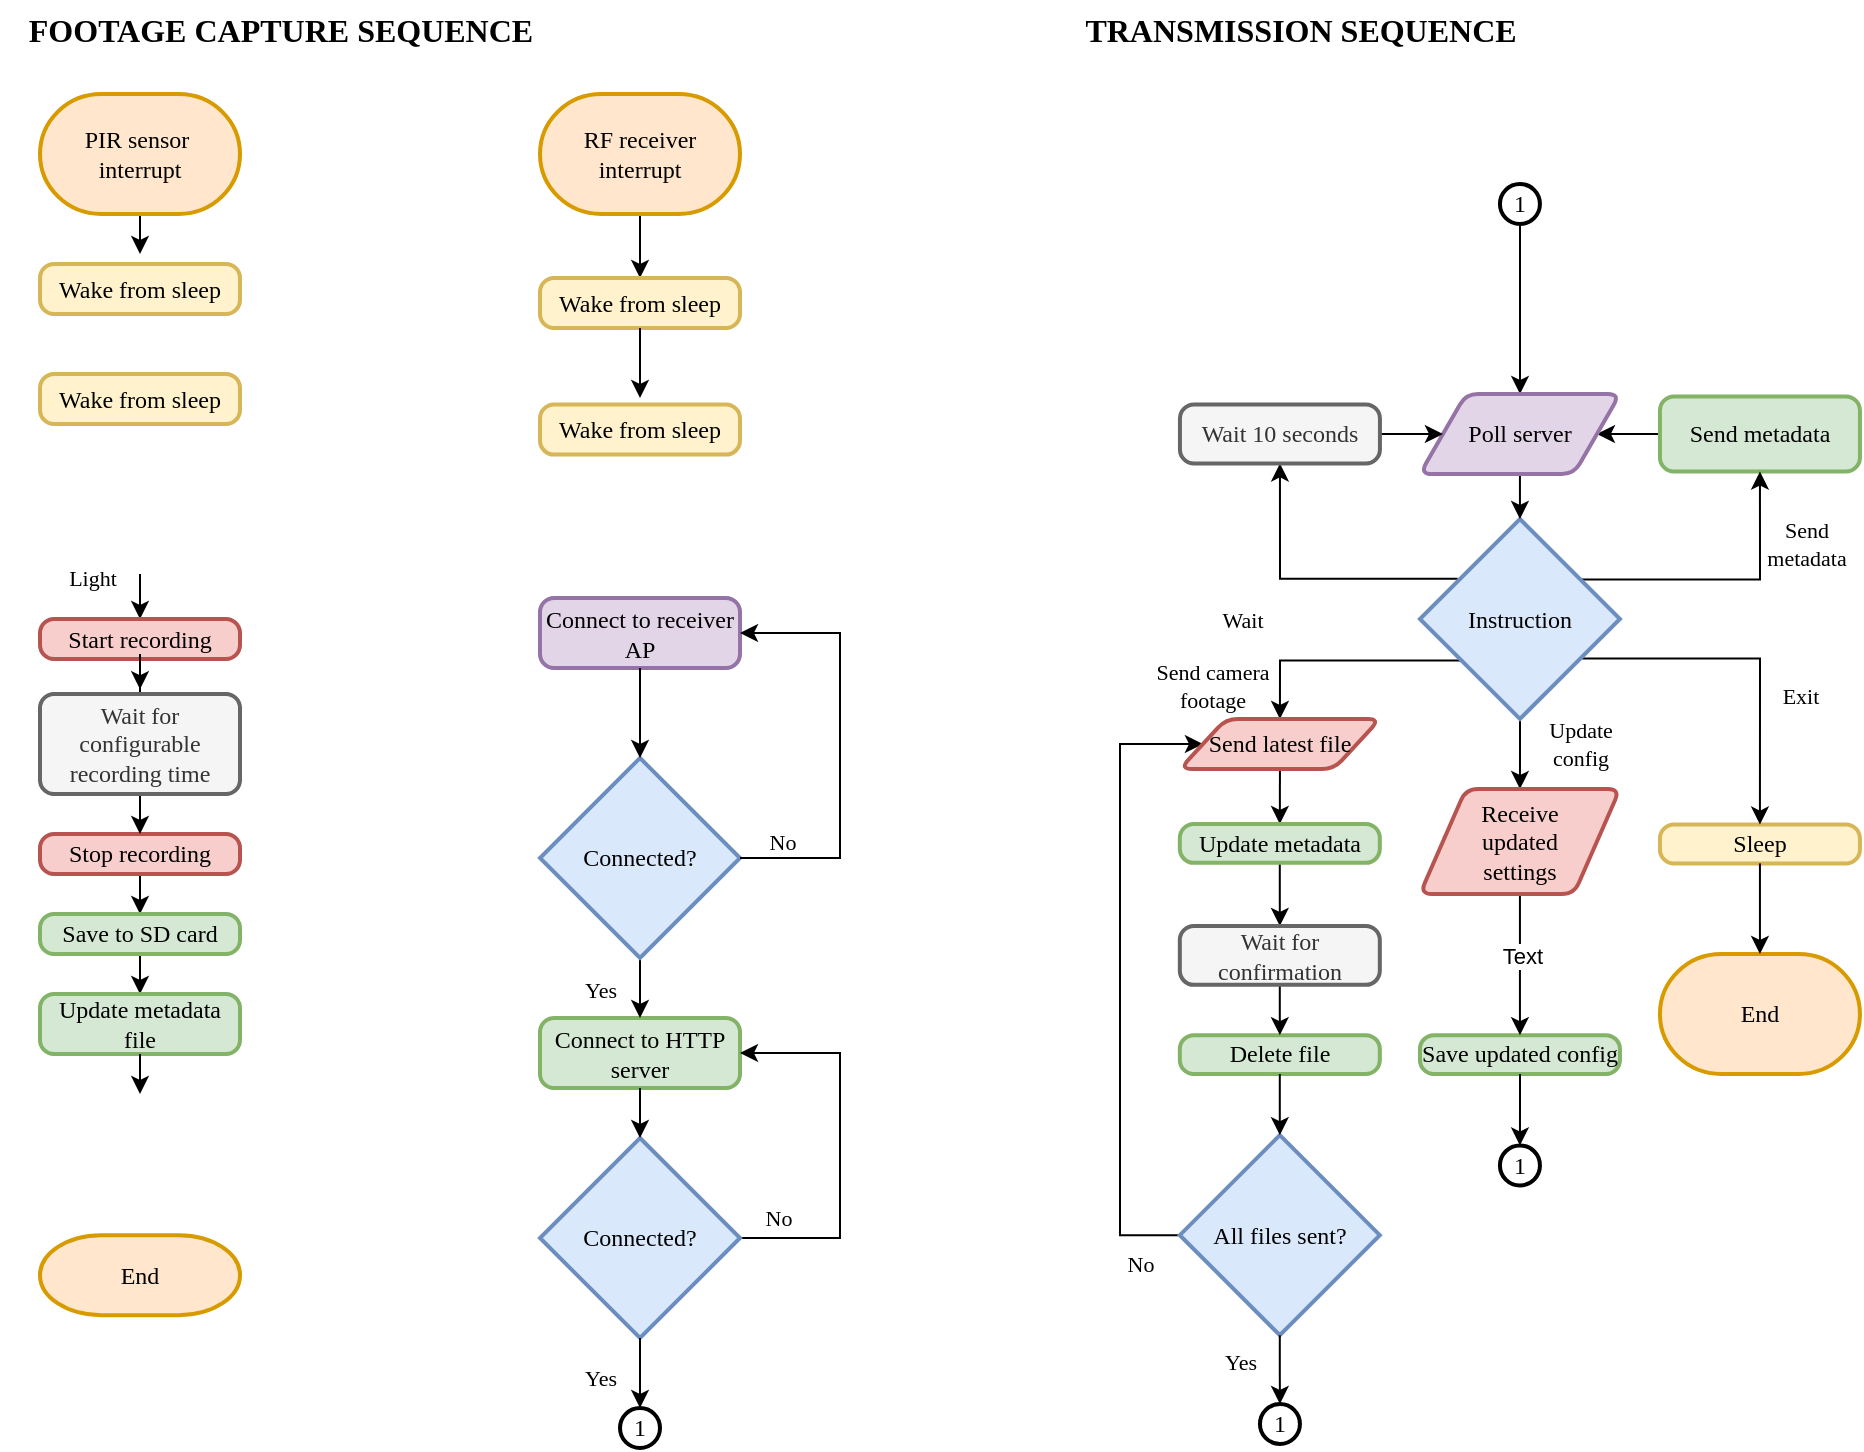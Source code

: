 <mxfile version="24.3.1" type="github">
  <diagram name="Page-1" id="edf60f1a-56cd-e834-aa8a-f176f3a09ee4">
    <mxGraphModel dx="1434" dy="792" grid="1" gridSize="10" guides="1" tooltips="1" connect="1" arrows="1" fold="1" page="1" pageScale="1" pageWidth="1100" pageHeight="850" background="none" math="0" shadow="0">
      <root>
        <mxCell id="0" />
        <mxCell id="1" parent="0" />
        <mxCell id="5ZXFGwmUAfrGcH8a05qJ-16" style="edgeStyle=orthogonalEdgeStyle;rounded=0;orthogonalLoop=1;jettySize=auto;html=1;entryX=0.5;entryY=0;entryDx=0;entryDy=0;fontFamily=Times New Roman;" parent="1" target="5ZXFGwmUAfrGcH8a05qJ-14" edge="1">
          <mxGeometry relative="1" as="geometry">
            <mxPoint x="100" y="295" as="sourcePoint" />
          </mxGeometry>
        </mxCell>
        <mxCell id="5ZXFGwmUAfrGcH8a05qJ-17" value="Light" style="edgeLabel;html=1;align=center;verticalAlign=middle;resizable=0;points=[];fontFamily=Times New Roman;" parent="5ZXFGwmUAfrGcH8a05qJ-16" vertex="1" connectable="0">
          <mxGeometry x="-0.082" y="-2" relative="1" as="geometry">
            <mxPoint x="-22" y="-9" as="offset" />
          </mxGeometry>
        </mxCell>
        <mxCell id="5ZXFGwmUAfrGcH8a05qJ-14" value="Start recording" style="rounded=1;whiteSpace=wrap;html=1;absoluteArcSize=1;arcSize=14;strokeWidth=2;fillColor=#f8cecc;strokeColor=#b85450;fontFamily=Times New Roman;" parent="1" vertex="1">
          <mxGeometry x="50" y="317.5" width="100" height="20" as="geometry" />
        </mxCell>
        <mxCell id="5ZXFGwmUAfrGcH8a05qJ-34" style="edgeStyle=orthogonalEdgeStyle;rounded=0;orthogonalLoop=1;jettySize=auto;html=1;entryX=0.5;entryY=0;entryDx=0;entryDy=0;fontFamily=Times New Roman;" parent="1" source="5ZXFGwmUAfrGcH8a05qJ-20" target="5ZXFGwmUAfrGcH8a05qJ-30" edge="1">
          <mxGeometry relative="1" as="geometry" />
        </mxCell>
        <mxCell id="5ZXFGwmUAfrGcH8a05qJ-20" value="Stop recording" style="rounded=1;whiteSpace=wrap;html=1;absoluteArcSize=1;arcSize=14;strokeWidth=2;fillColor=#f8cecc;strokeColor=#b85450;fontFamily=Times New Roman;" parent="1" vertex="1">
          <mxGeometry x="50" y="425" width="100" height="20" as="geometry" />
        </mxCell>
        <mxCell id="5ZXFGwmUAfrGcH8a05qJ-33" style="edgeStyle=orthogonalEdgeStyle;rounded=0;orthogonalLoop=1;jettySize=auto;html=1;entryX=0.5;entryY=0;entryDx=0;entryDy=0;fontFamily=Times New Roman;exitX=0.5;exitY=1;exitDx=0;exitDy=0;" parent="1" source="ysdGPth_6hGBKLoIkk0C-43" target="5ZXFGwmUAfrGcH8a05qJ-20" edge="1">
          <mxGeometry relative="1" as="geometry">
            <mxPoint x="100" y="475" as="sourcePoint" />
          </mxGeometry>
        </mxCell>
        <mxCell id="5ZXFGwmUAfrGcH8a05qJ-43" style="edgeStyle=orthogonalEdgeStyle;rounded=0;orthogonalLoop=1;jettySize=auto;html=1;entryX=0.5;entryY=0;entryDx=0;entryDy=0;fontFamily=Times New Roman;" parent="1" source="5ZXFGwmUAfrGcH8a05qJ-30" target="5ZXFGwmUAfrGcH8a05qJ-41" edge="1">
          <mxGeometry relative="1" as="geometry" />
        </mxCell>
        <mxCell id="5ZXFGwmUAfrGcH8a05qJ-30" value="Save to SD card" style="rounded=1;whiteSpace=wrap;html=1;absoluteArcSize=1;arcSize=14;strokeWidth=2;fillColor=#d5e8d4;strokeColor=#82b366;fontFamily=Times New Roman;" parent="1" vertex="1">
          <mxGeometry x="50" y="465" width="100" height="20" as="geometry" />
        </mxCell>
        <mxCell id="5ZXFGwmUAfrGcH8a05qJ-31" style="edgeStyle=orthogonalEdgeStyle;rounded=0;orthogonalLoop=1;jettySize=auto;html=1;entryX=0.5;entryY=-0.048;entryDx=0;entryDy=0;entryPerimeter=0;fontFamily=Times New Roman;" parent="1" source="5ZXFGwmUAfrGcH8a05qJ-14" target="ysdGPth_6hGBKLoIkk0C-43" edge="1">
          <mxGeometry relative="1" as="geometry">
            <mxPoint x="100" y="415" as="targetPoint" />
          </mxGeometry>
        </mxCell>
        <mxCell id="5ZXFGwmUAfrGcH8a05qJ-41" value="Update metadata file" style="rounded=1;whiteSpace=wrap;html=1;absoluteArcSize=1;arcSize=14;strokeWidth=2;fillColor=#d5e8d4;strokeColor=#82b366;fontFamily=Times New Roman;" parent="1" vertex="1">
          <mxGeometry x="50" y="505" width="100" height="30" as="geometry" />
        </mxCell>
        <mxCell id="5ZXFGwmUAfrGcH8a05qJ-48" value="" style="edgeStyle=orthogonalEdgeStyle;rounded=0;orthogonalLoop=1;jettySize=auto;html=1;fontFamily=Times New Roman;" parent="1" source="5ZXFGwmUAfrGcH8a05qJ-46" edge="1">
          <mxGeometry relative="1" as="geometry">
            <mxPoint x="100" y="135" as="targetPoint" />
          </mxGeometry>
        </mxCell>
        <mxCell id="5ZXFGwmUAfrGcH8a05qJ-46" value="&lt;div&gt;PIR sensor&amp;nbsp;&lt;/div&gt;&lt;div&gt;interrupt&lt;/div&gt;" style="strokeWidth=2;html=1;shape=mxgraph.flowchart.terminator;whiteSpace=wrap;fillColor=#ffe6cc;strokeColor=#d79b00;fontFamily=Times New Roman;" parent="1" vertex="1">
          <mxGeometry x="50" y="55" width="100" height="60" as="geometry" />
        </mxCell>
        <mxCell id="5ZXFGwmUAfrGcH8a05qJ-47" value="End" style="strokeWidth=2;html=1;shape=mxgraph.flowchart.terminator;whiteSpace=wrap;fillColor=#ffe6cc;strokeColor=#d79b00;fontFamily=Times New Roman;" parent="1" vertex="1">
          <mxGeometry x="50" y="625.57" width="100" height="40" as="geometry" />
        </mxCell>
        <mxCell id="ysdGPth_6hGBKLoIkk0C-13" style="edgeStyle=orthogonalEdgeStyle;rounded=0;orthogonalLoop=1;jettySize=auto;html=1;entryX=0.5;entryY=0;entryDx=0;entryDy=0;fontFamily=Times New Roman;" parent="1" source="ysdGPth_6hGBKLoIkk0C-1" target="ysdGPth_6hGBKLoIkk0C-3" edge="1">
          <mxGeometry relative="1" as="geometry">
            <Array as="points">
              <mxPoint x="350" y="97" />
            </Array>
          </mxGeometry>
        </mxCell>
        <mxCell id="ysdGPth_6hGBKLoIkk0C-1" value="RF receiver interrupt" style="strokeWidth=2;html=1;shape=mxgraph.flowchart.terminator;whiteSpace=wrap;fillColor=#ffe6cc;strokeColor=#d79b00;fontFamily=Times New Roman;" parent="1" vertex="1">
          <mxGeometry x="300" y="55" width="100" height="60" as="geometry" />
        </mxCell>
        <mxCell id="ysdGPth_6hGBKLoIkk0C-3" value="Wake from sleep" style="rounded=1;whiteSpace=wrap;html=1;absoluteArcSize=1;arcSize=14;strokeWidth=2;fillColor=#fff2cc;strokeColor=#d6b656;fontFamily=Times New Roman;" parent="1" vertex="1">
          <mxGeometry x="300" y="147" width="100" height="25" as="geometry" />
        </mxCell>
        <mxCell id="ysdGPth_6hGBKLoIkk0C-7" value="Connect to receiver AP" style="rounded=1;whiteSpace=wrap;html=1;absoluteArcSize=1;arcSize=14;strokeWidth=2;fillColor=#e1d5e7;strokeColor=#9673a6;fontFamily=Times New Roman;" parent="1" vertex="1">
          <mxGeometry x="300" y="307" width="100" height="35" as="geometry" />
        </mxCell>
        <mxCell id="ysdGPth_6hGBKLoIkk0C-8" value="Connect to HTTP server" style="rounded=1;whiteSpace=wrap;html=1;absoluteArcSize=1;arcSize=14;strokeWidth=2;fillColor=#d5e8d4;strokeColor=#82b366;fontFamily=Times New Roman;" parent="1" vertex="1">
          <mxGeometry x="300" y="517" width="100" height="35" as="geometry" />
        </mxCell>
        <mxCell id="ysdGPth_6hGBKLoIkk0C-20" style="edgeStyle=orthogonalEdgeStyle;rounded=0;orthogonalLoop=1;jettySize=auto;html=1;entryX=0.5;entryY=0;entryDx=0;entryDy=0;fontFamily=Times New Roman;" parent="1" source="ysdGPth_6hGBKLoIkk0C-9" target="ysdGPth_6hGBKLoIkk0C-8" edge="1">
          <mxGeometry relative="1" as="geometry" />
        </mxCell>
        <mxCell id="ysdGPth_6hGBKLoIkk0C-26" value="Yes" style="edgeLabel;html=1;align=center;verticalAlign=middle;resizable=0;points=[];fontFamily=Times New Roman;" parent="ysdGPth_6hGBKLoIkk0C-20" vertex="1" connectable="0">
          <mxGeometry x="-0.222" y="3" relative="1" as="geometry">
            <mxPoint x="-23" y="-4" as="offset" />
          </mxGeometry>
        </mxCell>
        <mxCell id="ysdGPth_6hGBKLoIkk0C-9" value="Connected?" style="strokeWidth=2;html=1;shape=mxgraph.flowchart.decision;whiteSpace=wrap;fontFamily=Times New Roman;fillColor=#dae8fc;strokeColor=#6c8ebf;" parent="1" vertex="1">
          <mxGeometry x="300" y="387" width="100" height="100" as="geometry" />
        </mxCell>
        <mxCell id="ysdGPth_6hGBKLoIkk0C-10" value="End" style="strokeWidth=2;html=1;shape=mxgraph.flowchart.terminator;whiteSpace=wrap;fillColor=#ffe6cc;strokeColor=#d79b00;fontFamily=Times New Roman;" parent="1" vertex="1">
          <mxGeometry x="859.97" y="485.0" width="100" height="60" as="geometry" />
        </mxCell>
        <mxCell id="ysdGPth_6hGBKLoIkk0C-11" value="Sleep" style="rounded=1;whiteSpace=wrap;html=1;absoluteArcSize=1;arcSize=14;strokeWidth=2;fillColor=#fff2cc;strokeColor=#d6b656;fontFamily=Times New Roman;" parent="1" vertex="1">
          <mxGeometry x="859.97" y="420.29" width="100" height="19.43" as="geometry" />
        </mxCell>
        <mxCell id="ysdGPth_6hGBKLoIkk0C-27" style="edgeStyle=orthogonalEdgeStyle;rounded=0;orthogonalLoop=1;jettySize=auto;html=1;entryX=1;entryY=0.5;entryDx=0;entryDy=0;exitX=1;exitY=0.5;exitDx=0;exitDy=0;exitPerimeter=0;fontFamily=Times New Roman;" parent="1" source="ysdGPth_6hGBKLoIkk0C-12" target="ysdGPth_6hGBKLoIkk0C-8" edge="1">
          <mxGeometry relative="1" as="geometry">
            <Array as="points">
              <mxPoint x="450" y="627" />
              <mxPoint x="450" y="535" />
            </Array>
          </mxGeometry>
        </mxCell>
        <mxCell id="ysdGPth_6hGBKLoIkk0C-28" value="No" style="edgeLabel;html=1;align=center;verticalAlign=middle;resizable=0;points=[];fontFamily=Times New Roman;" parent="ysdGPth_6hGBKLoIkk0C-27" vertex="1" connectable="0">
          <mxGeometry x="-0.79" y="-2" relative="1" as="geometry">
            <mxPoint x="-1" y="-12" as="offset" />
          </mxGeometry>
        </mxCell>
        <mxCell id="ysdGPth_6hGBKLoIkk0C-12" value="Connected?" style="strokeWidth=2;html=1;shape=mxgraph.flowchart.decision;whiteSpace=wrap;fontFamily=Times New Roman;fillColor=#dae8fc;strokeColor=#6c8ebf;" parent="1" vertex="1">
          <mxGeometry x="300" y="577" width="100" height="100" as="geometry" />
        </mxCell>
        <mxCell id="ysdGPth_6hGBKLoIkk0C-14" style="edgeStyle=orthogonalEdgeStyle;rounded=0;orthogonalLoop=1;jettySize=auto;html=1;entryX=0.5;entryY=0;entryDx=0;entryDy=0;entryPerimeter=0;fontFamily=Times New Roman;" parent="1" source="ysdGPth_6hGBKLoIkk0C-3" edge="1">
          <mxGeometry relative="1" as="geometry">
            <mxPoint x="350" y="207" as="targetPoint" />
          </mxGeometry>
        </mxCell>
        <mxCell id="ysdGPth_6hGBKLoIkk0C-21" style="edgeStyle=orthogonalEdgeStyle;rounded=0;orthogonalLoop=1;jettySize=auto;html=1;entryX=0.5;entryY=0;entryDx=0;entryDy=0;entryPerimeter=0;fontFamily=Times New Roman;" parent="1" source="ysdGPth_6hGBKLoIkk0C-8" target="ysdGPth_6hGBKLoIkk0C-12" edge="1">
          <mxGeometry relative="1" as="geometry" />
        </mxCell>
        <mxCell id="ysdGPth_6hGBKLoIkk0C-22" style="edgeStyle=orthogonalEdgeStyle;rounded=0;orthogonalLoop=1;jettySize=auto;html=1;entryX=0.5;entryY=0;entryDx=0;entryDy=0;entryPerimeter=0;fontFamily=Times New Roman;" parent="1" source="ysdGPth_6hGBKLoIkk0C-7" target="ysdGPth_6hGBKLoIkk0C-9" edge="1">
          <mxGeometry relative="1" as="geometry">
            <Array as="points">
              <mxPoint x="350" y="347" />
              <mxPoint x="350" y="347" />
            </Array>
          </mxGeometry>
        </mxCell>
        <mxCell id="ysdGPth_6hGBKLoIkk0C-24" style="edgeStyle=orthogonalEdgeStyle;rounded=0;orthogonalLoop=1;jettySize=auto;html=1;entryX=1;entryY=0.5;entryDx=0;entryDy=0;fontFamily=Times New Roman;" parent="1" source="ysdGPth_6hGBKLoIkk0C-9" target="ysdGPth_6hGBKLoIkk0C-7" edge="1">
          <mxGeometry relative="1" as="geometry">
            <Array as="points">
              <mxPoint x="450" y="437" />
              <mxPoint x="450" y="325" />
            </Array>
            <mxPoint x="350" y="207" as="targetPoint" />
          </mxGeometry>
        </mxCell>
        <mxCell id="ysdGPth_6hGBKLoIkk0C-25" value="No" style="edgeLabel;html=1;align=center;verticalAlign=middle;resizable=0;points=[];fontFamily=Times New Roman;" parent="ysdGPth_6hGBKLoIkk0C-24" vertex="1" connectable="0">
          <mxGeometry x="-0.846" y="1" relative="1" as="geometry">
            <mxPoint x="4" y="-7" as="offset" />
          </mxGeometry>
        </mxCell>
        <mxCell id="ysdGPth_6hGBKLoIkk0C-45" style="edgeStyle=orthogonalEdgeStyle;rounded=0;orthogonalLoop=1;jettySize=auto;html=1;fontFamily=Times New Roman;entryX=1;entryY=0.5;entryDx=0;entryDy=0;" parent="1" source="ysdGPth_6hGBKLoIkk0C-29" target="ysdGPth_6hGBKLoIkk0C-105" edge="1">
          <mxGeometry relative="1" as="geometry">
            <mxPoint x="790" y="190" as="targetPoint" />
          </mxGeometry>
        </mxCell>
        <mxCell id="ysdGPth_6hGBKLoIkk0C-29" value="Send metadata" style="rounded=1;whiteSpace=wrap;html=1;absoluteArcSize=1;arcSize=14;strokeWidth=2;fillColor=#d5e8d4;strokeColor=#82b366;fontFamily=Times New Roman;" parent="1" vertex="1">
          <mxGeometry x="859.97" y="206.25" width="100" height="37.5" as="geometry" />
        </mxCell>
        <mxCell id="ysdGPth_6hGBKLoIkk0C-42" style="edgeStyle=orthogonalEdgeStyle;rounded=0;orthogonalLoop=1;jettySize=auto;html=1;entryX=0.5;entryY=0;entryDx=0;entryDy=0;entryPerimeter=0;fontFamily=Times New Roman;" parent="1" source="5ZXFGwmUAfrGcH8a05qJ-41" edge="1">
          <mxGeometry relative="1" as="geometry">
            <mxPoint x="100" y="555" as="targetPoint" />
          </mxGeometry>
        </mxCell>
        <mxCell id="ysdGPth_6hGBKLoIkk0C-43" value="Wait for configurable recording time" style="rounded=1;whiteSpace=wrap;html=1;absoluteArcSize=1;arcSize=14;strokeWidth=2;fillColor=#f5f5f5;strokeColor=#666666;fontFamily=Times New Roman;fontColor=#333333;" parent="1" vertex="1">
          <mxGeometry x="50" y="355" width="100" height="50" as="geometry" />
        </mxCell>
        <mxCell id="ysdGPth_6hGBKLoIkk0C-50" style="edgeStyle=orthogonalEdgeStyle;rounded=0;orthogonalLoop=1;jettySize=auto;html=1;exitX=0.189;exitY=0.299;exitDx=0;exitDy=0;exitPerimeter=0;fontFamily=Times New Roman;entryX=0.5;entryY=1;entryDx=0;entryDy=0;" parent="1" source="ysdGPth_6hGBKLoIkk0C-46" target="8wMr0uCC5O4KT8hbaWq0-5" edge="1">
          <mxGeometry relative="1" as="geometry">
            <mxPoint x="590" y="260" as="targetPoint" />
            <Array as="points">
              <mxPoint x="670" y="297" />
            </Array>
          </mxGeometry>
        </mxCell>
        <mxCell id="ysdGPth_6hGBKLoIkk0C-52" value="Wait" style="edgeLabel;html=1;align=center;verticalAlign=middle;resizable=0;points=[];fontFamily=Times New Roman;" parent="ysdGPth_6hGBKLoIkk0C-50" vertex="1" connectable="0">
          <mxGeometry x="-0.052" y="1" relative="1" as="geometry">
            <mxPoint x="-39" y="19" as="offset" />
          </mxGeometry>
        </mxCell>
        <mxCell id="ysdGPth_6hGBKLoIkk0C-59" style="edgeStyle=orthogonalEdgeStyle;rounded=0;orthogonalLoop=1;jettySize=auto;html=1;entryX=0.5;entryY=1;entryDx=0;entryDy=0;exitX=0.796;exitY=0.302;exitDx=0;exitDy=0;exitPerimeter=0;fontFamily=Times New Roman;" parent="1" source="ysdGPth_6hGBKLoIkk0C-46" target="ysdGPth_6hGBKLoIkk0C-29" edge="1">
          <mxGeometry relative="1" as="geometry">
            <Array as="points">
              <mxPoint x="910" y="298" />
            </Array>
          </mxGeometry>
        </mxCell>
        <mxCell id="ysdGPth_6hGBKLoIkk0C-60" value="Send&lt;br&gt;metadata" style="edgeLabel;html=1;align=center;verticalAlign=middle;resizable=0;points=[];fontFamily=Times New Roman;" parent="ysdGPth_6hGBKLoIkk0C-59" vertex="1" connectable="0">
          <mxGeometry x="-0.002" y="1" relative="1" as="geometry">
            <mxPoint x="41" y="-17" as="offset" />
          </mxGeometry>
        </mxCell>
        <mxCell id="ysdGPth_6hGBKLoIkk0C-70" style="edgeStyle=orthogonalEdgeStyle;rounded=0;orthogonalLoop=1;jettySize=auto;html=1;exitX=0.775;exitY=0.708;exitDx=0;exitDy=0;exitPerimeter=0;fontFamily=Times New Roman;entryX=0.5;entryY=0;entryDx=0;entryDy=0;" parent="1" source="ysdGPth_6hGBKLoIkk0C-46" target="ysdGPth_6hGBKLoIkk0C-106" edge="1">
          <mxGeometry relative="1" as="geometry">
            <mxPoint x="670" y="318" as="targetPoint" />
            <Array as="points">
              <mxPoint x="670" y="338" />
            </Array>
          </mxGeometry>
        </mxCell>
        <mxCell id="ysdGPth_6hGBKLoIkk0C-71" value="Send camera&lt;br&gt;footage" style="edgeLabel;html=1;align=center;verticalAlign=middle;resizable=0;points=[];fontFamily=Times New Roman;" parent="ysdGPth_6hGBKLoIkk0C-70" vertex="1" connectable="0">
          <mxGeometry x="0.41" y="-1" relative="1" as="geometry">
            <mxPoint x="-57" y="13" as="offset" />
          </mxGeometry>
        </mxCell>
        <mxCell id="ysdGPth_6hGBKLoIkk0C-92" style="edgeStyle=orthogonalEdgeStyle;rounded=0;orthogonalLoop=1;jettySize=auto;html=1;entryX=0.5;entryY=0;entryDx=0;entryDy=0;exitX=0.811;exitY=0.698;exitDx=0;exitDy=0;exitPerimeter=0;fontFamily=Times New Roman;" parent="1" source="ysdGPth_6hGBKLoIkk0C-46" target="ysdGPth_6hGBKLoIkk0C-11" edge="1">
          <mxGeometry relative="1" as="geometry">
            <Array as="points">
              <mxPoint x="909.97" y="337.5" />
            </Array>
          </mxGeometry>
        </mxCell>
        <mxCell id="ysdGPth_6hGBKLoIkk0C-93" value="Exit" style="edgeLabel;html=1;align=center;verticalAlign=middle;resizable=0;points=[];fontFamily=Times New Roman;" parent="ysdGPth_6hGBKLoIkk0C-92" vertex="1" connectable="0">
          <mxGeometry x="0.266" relative="1" as="geometry">
            <mxPoint x="20" y="-2" as="offset" />
          </mxGeometry>
        </mxCell>
        <mxCell id="ysdGPth_6hGBKLoIkk0C-108" style="edgeStyle=orthogonalEdgeStyle;rounded=0;orthogonalLoop=1;jettySize=auto;html=1;entryX=0.5;entryY=0;entryDx=0;entryDy=0;fontFamily=Times New Roman;" parent="1" source="ysdGPth_6hGBKLoIkk0C-46" target="ysdGPth_6hGBKLoIkk0C-107" edge="1">
          <mxGeometry relative="1" as="geometry" />
        </mxCell>
        <mxCell id="ysdGPth_6hGBKLoIkk0C-110" value="&lt;div&gt;Update&lt;/div&gt;&lt;div&gt;config&lt;br&gt;&lt;/div&gt;" style="edgeLabel;html=1;align=center;verticalAlign=middle;resizable=0;points=[];fontFamily=Times New Roman;" parent="ysdGPth_6hGBKLoIkk0C-108" vertex="1" connectable="0">
          <mxGeometry x="-0.451" relative="1" as="geometry">
            <mxPoint x="30" as="offset" />
          </mxGeometry>
        </mxCell>
        <mxCell id="ysdGPth_6hGBKLoIkk0C-46" value="Instruction" style="strokeWidth=2;html=1;shape=mxgraph.flowchart.decision;whiteSpace=wrap;fontFamily=Times New Roman;fillColor=#dae8fc;strokeColor=#6c8ebf;" parent="1" vertex="1">
          <mxGeometry x="739.97" y="267.5" width="100" height="100" as="geometry" />
        </mxCell>
        <mxCell id="ysdGPth_6hGBKLoIkk0C-49" value="Save updated config" style="rounded=1;whiteSpace=wrap;html=1;absoluteArcSize=1;arcSize=14;strokeWidth=2;fillColor=#d5e8d4;strokeColor=#82b366;fontFamily=Times New Roman;" parent="1" vertex="1">
          <mxGeometry x="739.97" y="525.57" width="100" height="19.43" as="geometry" />
        </mxCell>
        <mxCell id="ysdGPth_6hGBKLoIkk0C-58" style="edgeStyle=orthogonalEdgeStyle;rounded=0;orthogonalLoop=1;jettySize=auto;html=1;entryX=0.5;entryY=0;entryDx=0;entryDy=0;entryPerimeter=0;fontFamily=Times New Roman;exitX=0.5;exitY=1;exitDx=0;exitDy=0;" parent="1" source="ysdGPth_6hGBKLoIkk0C-105" target="ysdGPth_6hGBKLoIkk0C-46" edge="1">
          <mxGeometry relative="1" as="geometry">
            <mxPoint x="790" y="245" as="sourcePoint" />
          </mxGeometry>
        </mxCell>
        <mxCell id="ysdGPth_6hGBKLoIkk0C-67" style="edgeStyle=orthogonalEdgeStyle;rounded=0;orthogonalLoop=1;jettySize=auto;html=1;entryX=0.5;entryY=0;entryDx=0;entryDy=0;fontFamily=Times New Roman;exitX=0.5;exitY=1;exitDx=0;exitDy=0;" parent="1" source="ysdGPth_6hGBKLoIkk0C-106" target="ysdGPth_6hGBKLoIkk0C-63" edge="1">
          <mxGeometry relative="1" as="geometry">
            <mxPoint x="710" y="400" as="sourcePoint" />
          </mxGeometry>
        </mxCell>
        <mxCell id="ysdGPth_6hGBKLoIkk0C-65" style="edgeStyle=orthogonalEdgeStyle;rounded=0;orthogonalLoop=1;jettySize=auto;html=1;exitX=0;exitY=0.5;exitDx=0;exitDy=0;exitPerimeter=0;fontFamily=Times New Roman;entryX=0;entryY=0.5;entryDx=0;entryDy=0;" parent="1" source="ysdGPth_6hGBKLoIkk0C-62" target="ysdGPth_6hGBKLoIkk0C-106" edge="1">
          <mxGeometry relative="1" as="geometry">
            <mxPoint x="600" y="380" as="targetPoint" />
            <Array as="points">
              <mxPoint x="590" y="626" />
              <mxPoint x="590" y="380" />
            </Array>
          </mxGeometry>
        </mxCell>
        <mxCell id="ysdGPth_6hGBKLoIkk0C-66" value="No" style="edgeLabel;html=1;align=center;verticalAlign=middle;resizable=0;points=[];fontFamily=Times New Roman;" parent="ysdGPth_6hGBKLoIkk0C-65" vertex="1" connectable="0">
          <mxGeometry x="-0.428" y="-3" relative="1" as="geometry">
            <mxPoint x="7" y="75" as="offset" />
          </mxGeometry>
        </mxCell>
        <mxCell id="ysdGPth_6hGBKLoIkk0C-62" value="All files sent?" style="strokeWidth=2;html=1;shape=mxgraph.flowchart.decision;whiteSpace=wrap;fontFamily=Times New Roman;fillColor=#dae8fc;strokeColor=#6c8ebf;" parent="1" vertex="1">
          <mxGeometry x="619.91" y="575.57" width="100" height="100" as="geometry" />
        </mxCell>
        <mxCell id="ysdGPth_6hGBKLoIkk0C-84" style="edgeStyle=orthogonalEdgeStyle;rounded=0;orthogonalLoop=1;jettySize=auto;html=1;entryX=0.5;entryY=0;entryDx=0;entryDy=0;fontFamily=Times New Roman;" parent="1" source="ysdGPth_6hGBKLoIkk0C-63" target="ysdGPth_6hGBKLoIkk0C-83" edge="1">
          <mxGeometry relative="1" as="geometry" />
        </mxCell>
        <mxCell id="ysdGPth_6hGBKLoIkk0C-63" value="Update metadata" style="rounded=1;whiteSpace=wrap;html=1;absoluteArcSize=1;arcSize=14;strokeWidth=2;fillColor=#d5e8d4;strokeColor=#82b366;fontFamily=Times New Roman;" parent="1" vertex="1">
          <mxGeometry x="619.91" y="420" width="100" height="19.43" as="geometry" />
        </mxCell>
        <mxCell id="ysdGPth_6hGBKLoIkk0C-64" value="Delete file" style="rounded=1;whiteSpace=wrap;html=1;absoluteArcSize=1;arcSize=14;strokeWidth=2;fillColor=#d5e8d4;strokeColor=#82b366;fontFamily=Times New Roman;" parent="1" vertex="1">
          <mxGeometry x="619.91" y="525.57" width="100" height="19.43" as="geometry" />
        </mxCell>
        <mxCell id="ysdGPth_6hGBKLoIkk0C-69" style="edgeStyle=orthogonalEdgeStyle;rounded=0;orthogonalLoop=1;jettySize=auto;html=1;entryX=0.5;entryY=0;entryDx=0;entryDy=0;entryPerimeter=0;fontFamily=Times New Roman;" parent="1" source="ysdGPth_6hGBKLoIkk0C-64" target="ysdGPth_6hGBKLoIkk0C-62" edge="1">
          <mxGeometry relative="1" as="geometry" />
        </mxCell>
        <mxCell id="ysdGPth_6hGBKLoIkk0C-74" value="1" style="strokeWidth=2;html=1;shape=mxgraph.flowchart.start_2;whiteSpace=wrap;fontFamily=Times New Roman;" parent="1" vertex="1">
          <mxGeometry x="659.97" y="710.0" width="20" height="20" as="geometry" />
        </mxCell>
        <mxCell id="ysdGPth_6hGBKLoIkk0C-81" style="edgeStyle=orthogonalEdgeStyle;rounded=0;orthogonalLoop=1;jettySize=auto;html=1;entryX=0.5;entryY=0;entryDx=0;entryDy=0;entryPerimeter=0;fontFamily=Times New Roman;" parent="1" source="ysdGPth_6hGBKLoIkk0C-62" target="ysdGPth_6hGBKLoIkk0C-74" edge="1">
          <mxGeometry relative="1" as="geometry" />
        </mxCell>
        <mxCell id="ysdGPth_6hGBKLoIkk0C-86" value="Yes" style="edgeLabel;html=1;align=center;verticalAlign=middle;resizable=0;points=[];fontFamily=Times New Roman;" parent="ysdGPth_6hGBKLoIkk0C-81" vertex="1" connectable="0">
          <mxGeometry x="-0.335" relative="1" as="geometry">
            <mxPoint x="-20" y="2" as="offset" />
          </mxGeometry>
        </mxCell>
        <mxCell id="ysdGPth_6hGBKLoIkk0C-85" style="edgeStyle=orthogonalEdgeStyle;rounded=0;orthogonalLoop=1;jettySize=auto;html=1;entryX=0.5;entryY=0;entryDx=0;entryDy=0;fontFamily=Times New Roman;" parent="1" source="ysdGPth_6hGBKLoIkk0C-83" target="ysdGPth_6hGBKLoIkk0C-64" edge="1">
          <mxGeometry relative="1" as="geometry" />
        </mxCell>
        <mxCell id="ysdGPth_6hGBKLoIkk0C-83" value="Wait for confirmation" style="rounded=1;whiteSpace=wrap;html=1;absoluteArcSize=1;arcSize=14;strokeWidth=2;fillColor=#f5f5f5;strokeColor=#666666;fontFamily=Times New Roman;fontColor=#333333;" parent="1" vertex="1">
          <mxGeometry x="619.91" y="471" width="100" height="29.43" as="geometry" />
        </mxCell>
        <mxCell id="ysdGPth_6hGBKLoIkk0C-87" value="1" style="strokeWidth=2;html=1;shape=mxgraph.flowchart.start_2;whiteSpace=wrap;fontFamily=Times New Roman;" parent="1" vertex="1">
          <mxGeometry x="779.97" y="580.71" width="20" height="20" as="geometry" />
        </mxCell>
        <mxCell id="ysdGPth_6hGBKLoIkk0C-88" style="edgeStyle=orthogonalEdgeStyle;rounded=0;orthogonalLoop=1;jettySize=auto;html=1;entryX=0.5;entryY=0;entryDx=0;entryDy=0;entryPerimeter=0;fontFamily=Times New Roman;" parent="1" source="ysdGPth_6hGBKLoIkk0C-49" target="ysdGPth_6hGBKLoIkk0C-87" edge="1">
          <mxGeometry relative="1" as="geometry" />
        </mxCell>
        <mxCell id="ysdGPth_6hGBKLoIkk0C-94" value="1" style="strokeWidth=2;html=1;shape=mxgraph.flowchart.start_2;whiteSpace=wrap;fontFamily=Times New Roman;" parent="1" vertex="1">
          <mxGeometry x="340" y="712" width="20" height="20" as="geometry" />
        </mxCell>
        <mxCell id="ysdGPth_6hGBKLoIkk0C-95" style="edgeStyle=orthogonalEdgeStyle;rounded=0;orthogonalLoop=1;jettySize=auto;html=1;entryX=0.5;entryY=0;entryDx=0;entryDy=0;entryPerimeter=0;fontFamily=Times New Roman;" parent="1" source="ysdGPth_6hGBKLoIkk0C-12" target="ysdGPth_6hGBKLoIkk0C-94" edge="1">
          <mxGeometry relative="1" as="geometry" />
        </mxCell>
        <mxCell id="ysdGPth_6hGBKLoIkk0C-96" value="Yes" style="edgeLabel;html=1;align=center;verticalAlign=middle;resizable=0;points=[];fontFamily=Times New Roman;" parent="ysdGPth_6hGBKLoIkk0C-95" vertex="1" connectable="0">
          <mxGeometry x="0.356" y="-3" relative="1" as="geometry">
            <mxPoint x="-17" y="-1" as="offset" />
          </mxGeometry>
        </mxCell>
        <mxCell id="ysdGPth_6hGBKLoIkk0C-98" style="edgeStyle=orthogonalEdgeStyle;rounded=0;orthogonalLoop=1;jettySize=auto;html=1;fontFamily=Times New Roman;entryX=0.5;entryY=0;entryDx=0;entryDy=0;" parent="1" source="ysdGPth_6hGBKLoIkk0C-97" target="ysdGPth_6hGBKLoIkk0C-105" edge="1">
          <mxGeometry relative="1" as="geometry">
            <mxPoint x="730" y="130" as="targetPoint" />
            <Array as="points">
              <mxPoint x="790" y="205" />
              <mxPoint x="790" y="205" />
            </Array>
          </mxGeometry>
        </mxCell>
        <mxCell id="ysdGPth_6hGBKLoIkk0C-97" value="1" style="strokeWidth=2;html=1;shape=mxgraph.flowchart.start_2;whiteSpace=wrap;fontFamily=Times New Roman;" parent="1" vertex="1">
          <mxGeometry x="779.97" y="100" width="20" height="20" as="geometry" />
        </mxCell>
        <mxCell id="ysdGPth_6hGBKLoIkk0C-100" style="edgeStyle=orthogonalEdgeStyle;rounded=0;orthogonalLoop=1;jettySize=auto;html=1;entryX=0.5;entryY=0;entryDx=0;entryDy=0;entryPerimeter=0;fontFamily=Times New Roman;" parent="1" source="ysdGPth_6hGBKLoIkk0C-11" target="ysdGPth_6hGBKLoIkk0C-10" edge="1">
          <mxGeometry relative="1" as="geometry" />
        </mxCell>
        <mxCell id="ysdGPth_6hGBKLoIkk0C-103" value="&lt;font style=&quot;font-size: 16px;&quot;&gt;&lt;b&gt;FOOTAGE CAPTURE SEQUENCE&lt;/b&gt;&lt;/font&gt;" style="text;html=1;align=center;verticalAlign=middle;resizable=0;points=[];autosize=1;strokeColor=none;fillColor=none;fontFamily=Times New Roman;" parent="1" vertex="1">
          <mxGeometry x="30" y="8" width="280" height="30" as="geometry" />
        </mxCell>
        <mxCell id="ysdGPth_6hGBKLoIkk0C-104" value="&lt;font style=&quot;font-size: 16px;&quot;&gt;&lt;b&gt;TRANSMISSION SEQUENCE&lt;/b&gt;&lt;/font&gt;&lt;font style=&quot;font-size: 16px;&quot;&gt;&lt;b&gt;&lt;br&gt;&lt;/b&gt;&lt;/font&gt;" style="text;html=1;align=center;verticalAlign=middle;resizable=0;points=[];autosize=1;strokeColor=none;fillColor=none;fontFamily=Times New Roman;" parent="1" vertex="1">
          <mxGeometry x="560" y="8" width="240" height="30" as="geometry" />
        </mxCell>
        <mxCell id="ysdGPth_6hGBKLoIkk0C-105" value="&lt;div&gt;Poll server&lt;br&gt;&lt;/div&gt;" style="shape=parallelogram;html=1;strokeWidth=2;perimeter=parallelogramPerimeter;whiteSpace=wrap;rounded=1;arcSize=12;size=0.23;fillColor=#e1d5e7;strokeColor=#9673a6;fontFamily=Times New Roman;" parent="1" vertex="1">
          <mxGeometry x="739.97" y="205" width="100" height="40" as="geometry" />
        </mxCell>
        <mxCell id="ysdGPth_6hGBKLoIkk0C-106" value="Send latest file" style="shape=parallelogram;html=1;strokeWidth=2;perimeter=parallelogramPerimeter;whiteSpace=wrap;rounded=1;arcSize=12;size=0.23;fillColor=#f8cecc;strokeColor=#b85450;fontFamily=Times New Roman;" parent="1" vertex="1">
          <mxGeometry x="619.97" y="367.5" width="100" height="25" as="geometry" />
        </mxCell>
        <mxCell id="8wMr0uCC5O4KT8hbaWq0-3" style="edgeStyle=orthogonalEdgeStyle;rounded=0;orthogonalLoop=1;jettySize=auto;html=1;entryX=0.5;entryY=0;entryDx=0;entryDy=0;" edge="1" parent="1" source="ysdGPth_6hGBKLoIkk0C-107" target="ysdGPth_6hGBKLoIkk0C-49">
          <mxGeometry relative="1" as="geometry" />
        </mxCell>
        <mxCell id="8wMr0uCC5O4KT8hbaWq0-4" value="Text" style="edgeLabel;html=1;align=center;verticalAlign=middle;resizable=0;points=[];" vertex="1" connectable="0" parent="8wMr0uCC5O4KT8hbaWq0-3">
          <mxGeometry x="-0.121" y="1" relative="1" as="geometry">
            <mxPoint as="offset" />
          </mxGeometry>
        </mxCell>
        <mxCell id="ysdGPth_6hGBKLoIkk0C-107" value="&lt;div&gt;Receive &lt;br&gt;&lt;/div&gt;&lt;div&gt;updated&lt;/div&gt;&lt;div&gt;settings&lt;br&gt;&lt;/div&gt;" style="shape=parallelogram;html=1;strokeWidth=2;perimeter=parallelogramPerimeter;whiteSpace=wrap;rounded=1;arcSize=12;size=0.23;fillColor=#f8cecc;strokeColor=#b85450;fontFamily=Times New Roman;" parent="1" vertex="1">
          <mxGeometry x="739.97" y="402.5" width="100" height="52.5" as="geometry" />
        </mxCell>
        <mxCell id="8wMr0uCC5O4KT8hbaWq0-1" value="Wake from sleep" style="rounded=1;whiteSpace=wrap;html=1;absoluteArcSize=1;arcSize=14;strokeWidth=2;fillColor=#fff2cc;strokeColor=#d6b656;fontFamily=Times New Roman;" vertex="1" parent="1">
          <mxGeometry x="50" y="140" width="100" height="25" as="geometry" />
        </mxCell>
        <mxCell id="8wMr0uCC5O4KT8hbaWq0-2" value="Wake from sleep" style="rounded=1;whiteSpace=wrap;html=1;absoluteArcSize=1;arcSize=14;strokeWidth=2;fillColor=#fff2cc;strokeColor=#d6b656;fontFamily=Times New Roman;" vertex="1" parent="1">
          <mxGeometry x="50" y="195" width="100" height="25" as="geometry" />
        </mxCell>
        <mxCell id="8wMr0uCC5O4KT8hbaWq0-7" style="edgeStyle=orthogonalEdgeStyle;rounded=0;orthogonalLoop=1;jettySize=auto;html=1;entryX=0;entryY=0.5;entryDx=0;entryDy=0;" edge="1" parent="1" source="8wMr0uCC5O4KT8hbaWq0-5" target="ysdGPth_6hGBKLoIkk0C-105">
          <mxGeometry relative="1" as="geometry" />
        </mxCell>
        <mxCell id="8wMr0uCC5O4KT8hbaWq0-5" value="Wait 10 seconds" style="rounded=1;whiteSpace=wrap;html=1;absoluteArcSize=1;arcSize=14;strokeWidth=2;fillColor=#f5f5f5;strokeColor=#666666;fontFamily=Times New Roman;fontColor=#333333;" vertex="1" parent="1">
          <mxGeometry x="619.97" y="210.29" width="100" height="29.43" as="geometry" />
        </mxCell>
        <mxCell id="8wMr0uCC5O4KT8hbaWq0-8" value="Wake from sleep" style="rounded=1;whiteSpace=wrap;html=1;absoluteArcSize=1;arcSize=14;strokeWidth=2;fillColor=#fff2cc;strokeColor=#d6b656;fontFamily=Times New Roman;" vertex="1" parent="1">
          <mxGeometry x="300" y="210.29" width="100" height="25" as="geometry" />
        </mxCell>
      </root>
    </mxGraphModel>
  </diagram>
</mxfile>
